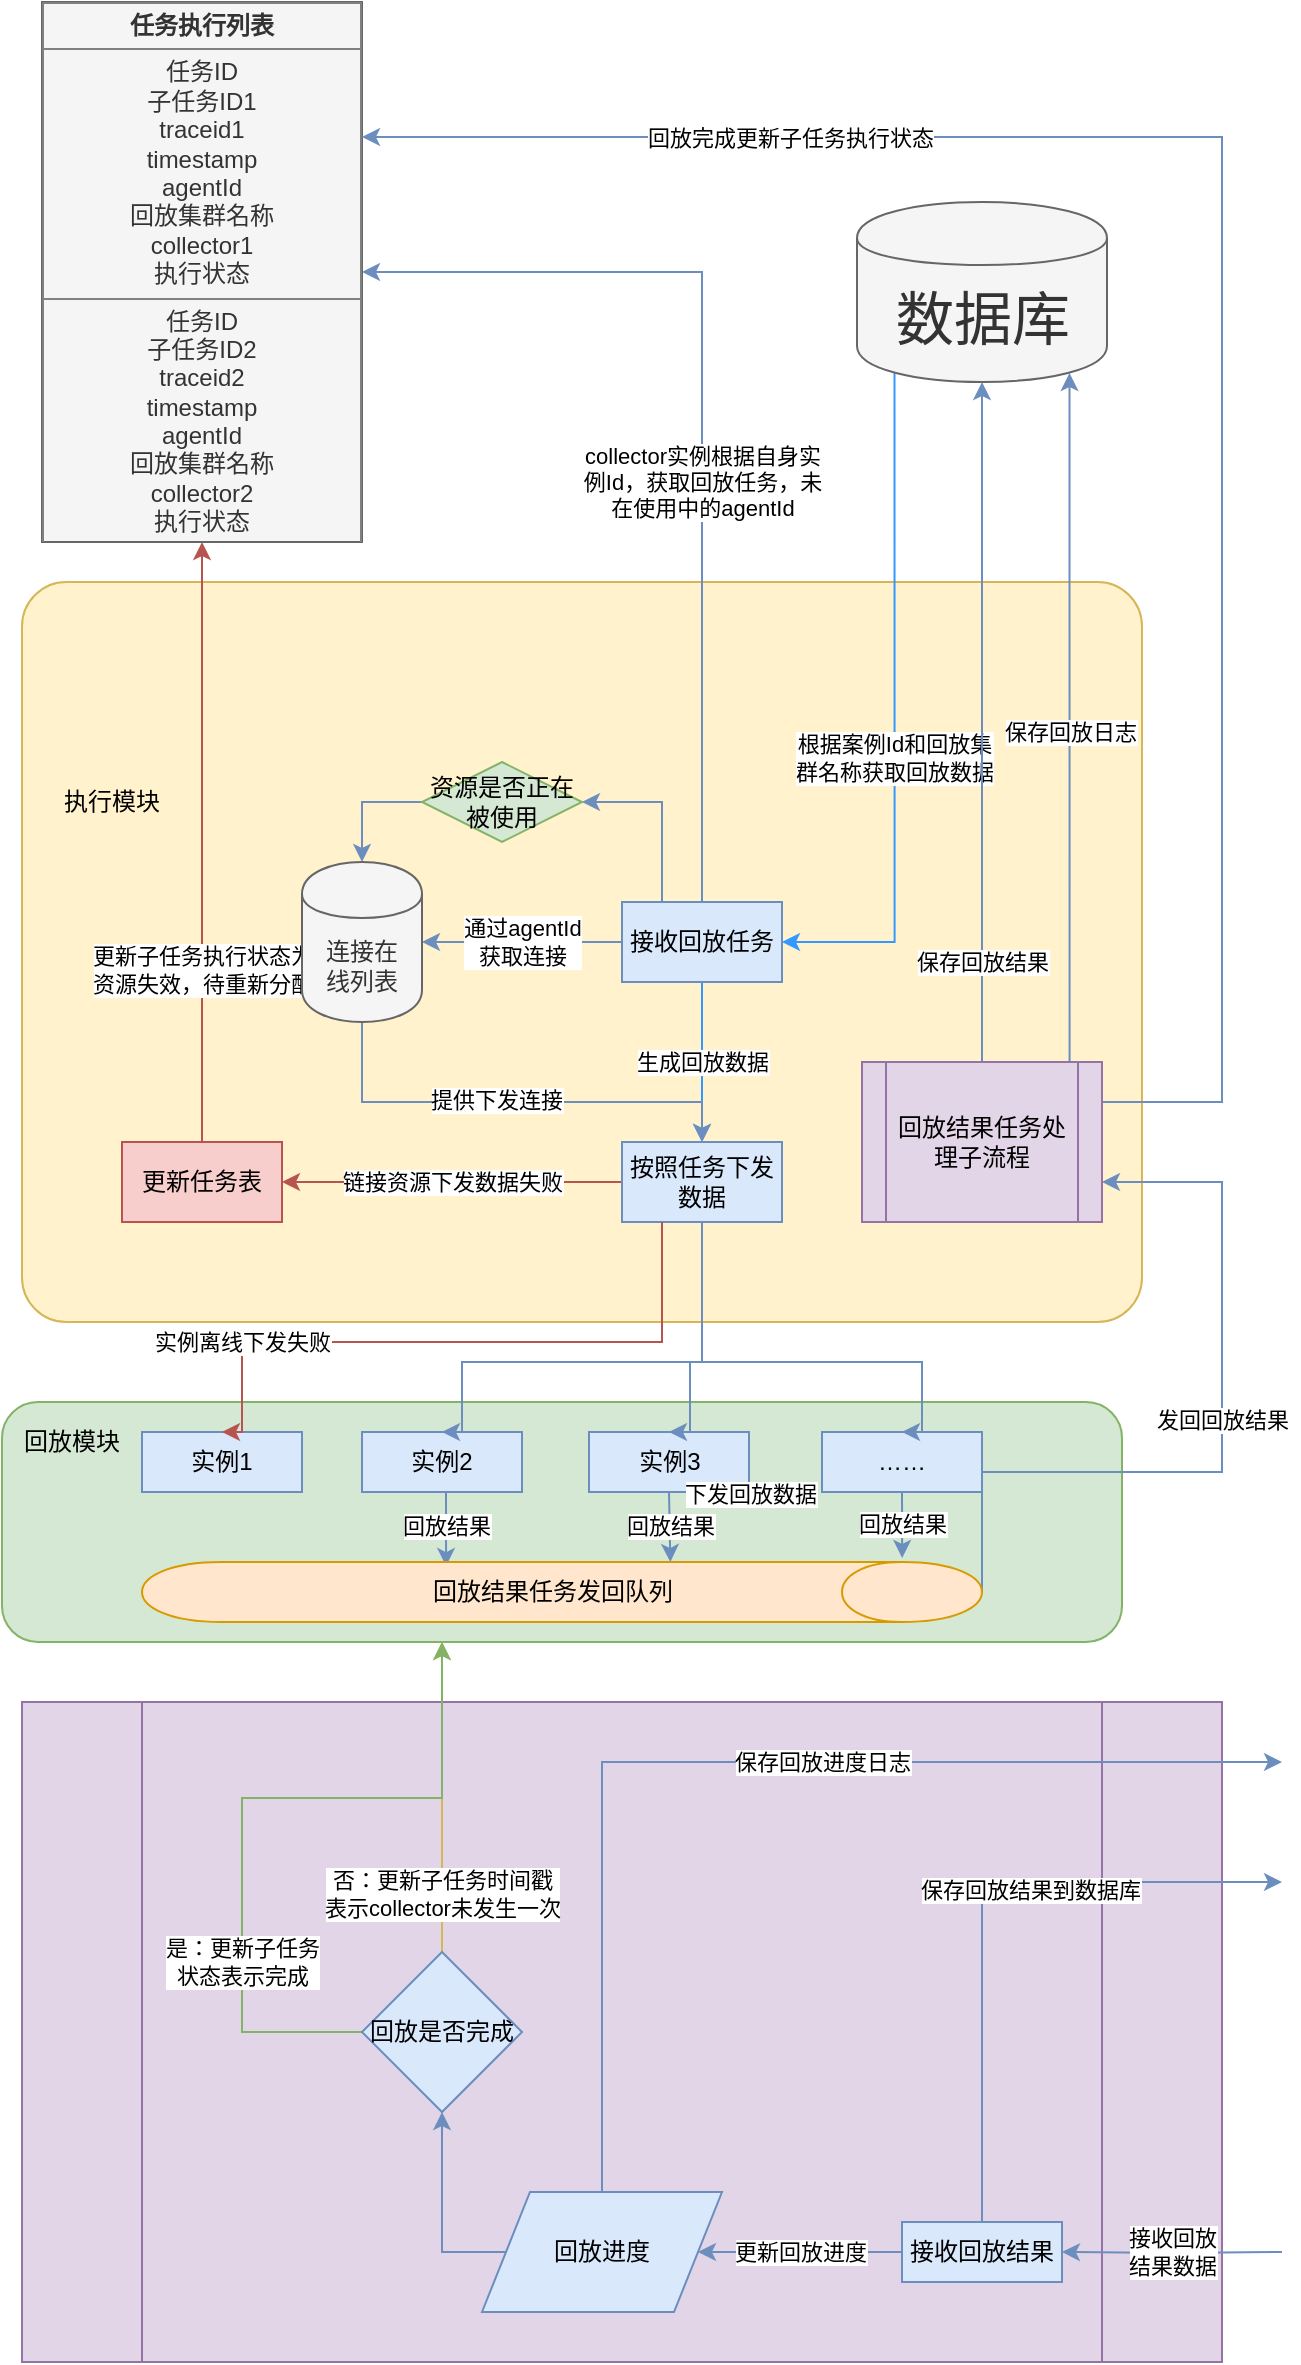 <mxfile version="13.1.1" type="github">
  <diagram id="8C6d7smwfxW90fpyZ9yR" name="第 1 页">
    <mxGraphModel dx="1422" dy="848" grid="1" gridSize="10" guides="1" tooltips="1" connect="1" arrows="1" fold="1" page="1" pageScale="1" pageWidth="827" pageHeight="1169" math="0" shadow="0">
      <root>
        <mxCell id="0" />
        <mxCell id="1" parent="0" />
        <mxCell id="cC0HDWYqVScPVjVDO2Yd-53" value="" style="shape=process;whiteSpace=wrap;html=1;backgroundOutline=1;fillColor=#e1d5e7;strokeColor=#9673a6;" vertex="1" parent="1">
          <mxGeometry x="90" y="860" width="600" height="330" as="geometry" />
        </mxCell>
        <mxCell id="cC0HDWYqVScPVjVDO2Yd-54" value="接收回放&lt;br&gt;结果数据" style="edgeStyle=orthogonalEdgeStyle;rounded=0;orthogonalLoop=1;jettySize=auto;html=1;entryX=1;entryY=0.5;entryDx=0;entryDy=0;fillColor=#dae8fc;strokeColor=#6c8ebf;" edge="1" parent="1" target="cC0HDWYqVScPVjVDO2Yd-97">
          <mxGeometry relative="1" as="geometry">
            <mxPoint x="720" y="1135" as="sourcePoint" />
          </mxGeometry>
        </mxCell>
        <mxCell id="cC0HDWYqVScPVjVDO2Yd-55" value="" style="rounded=1;whiteSpace=wrap;html=1;fillColor=#fff2cc;strokeColor=#d6b656;arcSize=6;" vertex="1" parent="1">
          <mxGeometry x="90" y="300" width="560" height="370" as="geometry" />
        </mxCell>
        <mxCell id="cC0HDWYqVScPVjVDO2Yd-56" value="" style="rounded=1;whiteSpace=wrap;html=1;fillColor=#d5e8d4;strokeColor=#82b366;" vertex="1" parent="1">
          <mxGeometry x="80" y="710" width="560" height="120" as="geometry" />
        </mxCell>
        <mxCell id="cC0HDWYqVScPVjVDO2Yd-57" value="生成回放数据" style="edgeStyle=orthogonalEdgeStyle;rounded=0;orthogonalLoop=1;jettySize=auto;html=1;exitX=0.5;exitY=1;exitDx=0;exitDy=0;entryX=0.5;entryY=0;entryDx=0;entryDy=0;strokeColor=#3399FF;fontSize=11;fontColor=#000000;" edge="1" parent="1" source="cC0HDWYqVScPVjVDO2Yd-60" target="cC0HDWYqVScPVjVDO2Yd-62">
          <mxGeometry relative="1" as="geometry">
            <Array as="points">
              <mxPoint x="430" y="540" />
              <mxPoint x="430" y="540" />
            </Array>
          </mxGeometry>
        </mxCell>
        <mxCell id="cC0HDWYqVScPVjVDO2Yd-58" value="collector实例根据自身实&lt;br&gt;例Id，获取回放任务，未&lt;br&gt;在使用中的agentId" style="edgeStyle=orthogonalEdgeStyle;rounded=0;orthogonalLoop=1;jettySize=auto;html=1;exitX=0.5;exitY=0;exitDx=0;exitDy=0;entryX=1;entryY=0.5;entryDx=0;entryDy=0;fillColor=#dae8fc;strokeColor=#6c8ebf;" edge="1" parent="1" source="cC0HDWYqVScPVjVDO2Yd-60" target="cC0HDWYqVScPVjVDO2Yd-65">
          <mxGeometry x="-0.134" relative="1" as="geometry">
            <mxPoint as="offset" />
          </mxGeometry>
        </mxCell>
        <mxCell id="cC0HDWYqVScPVjVDO2Yd-59" value="通过agentId&lt;br&gt;获取连接" style="edgeStyle=orthogonalEdgeStyle;rounded=0;orthogonalLoop=1;jettySize=auto;html=1;exitX=0;exitY=0.5;exitDx=0;exitDy=0;entryX=1;entryY=0.5;entryDx=0;entryDy=0;fillColor=#dae8fc;strokeColor=#6c8ebf;" edge="1" parent="1" source="cC0HDWYqVScPVjVDO2Yd-60" target="cC0HDWYqVScPVjVDO2Yd-93">
          <mxGeometry relative="1" as="geometry" />
        </mxCell>
        <mxCell id="cC0HDWYqVScPVjVDO2Yd-105" style="edgeStyle=orthogonalEdgeStyle;rounded=0;orthogonalLoop=1;jettySize=auto;html=1;exitX=0.25;exitY=0;exitDx=0;exitDy=0;entryX=0.5;entryY=0;entryDx=0;entryDy=0;fillColor=#dae8fc;strokeColor=#6c8ebf;" edge="1" parent="1" source="cC0HDWYqVScPVjVDO2Yd-106" target="cC0HDWYqVScPVjVDO2Yd-93">
          <mxGeometry relative="1" as="geometry">
            <Array as="points">
              <mxPoint x="260" y="410" />
            </Array>
          </mxGeometry>
        </mxCell>
        <mxCell id="cC0HDWYqVScPVjVDO2Yd-60" value="接收回放任务" style="rounded=0;whiteSpace=wrap;html=1;fillColor=#dae8fc;strokeColor=#6c8ebf;" vertex="1" parent="1">
          <mxGeometry x="390" y="460" width="80" height="40" as="geometry" />
        </mxCell>
        <mxCell id="cC0HDWYqVScPVjVDO2Yd-61" value="链接资源下发数据失败" style="edgeStyle=orthogonalEdgeStyle;rounded=0;orthogonalLoop=1;jettySize=auto;html=1;exitX=0;exitY=0.5;exitDx=0;exitDy=0;entryX=1;entryY=0.5;entryDx=0;entryDy=0;fillColor=#f8cecc;strokeColor=#b85450;" edge="1" parent="1" source="cC0HDWYqVScPVjVDO2Yd-62" target="cC0HDWYqVScPVjVDO2Yd-90">
          <mxGeometry relative="1" as="geometry" />
        </mxCell>
        <mxCell id="cC0HDWYqVScPVjVDO2Yd-62" value="按照任务下发数据" style="rounded=0;whiteSpace=wrap;html=1;fillColor=#dae8fc;strokeColor=#6c8ebf;" vertex="1" parent="1">
          <mxGeometry x="390" y="580" width="80" height="40" as="geometry" />
        </mxCell>
        <mxCell id="cC0HDWYqVScPVjVDO2Yd-63" value="根据案例Id和回放集&lt;br&gt;群名称获取回放数据" style="edgeStyle=orthogonalEdgeStyle;rounded=0;orthogonalLoop=1;jettySize=auto;html=1;exitX=0.15;exitY=0.95;exitDx=0;exitDy=0;entryX=1;entryY=0.5;entryDx=0;entryDy=0;strokeColor=#3399FF;fontSize=11;fontColor=#000000;exitPerimeter=0;" edge="1" parent="1" source="cC0HDWYqVScPVjVDO2Yd-64" target="cC0HDWYqVScPVjVDO2Yd-60">
          <mxGeometry x="0.129" relative="1" as="geometry">
            <Array as="points">
              <mxPoint x="526" y="480" />
            </Array>
            <mxPoint as="offset" />
          </mxGeometry>
        </mxCell>
        <mxCell id="cC0HDWYqVScPVjVDO2Yd-64" value="数据库" style="shape=cylinder;whiteSpace=wrap;html=1;boundedLbl=1;backgroundOutline=1;fontSize=29;fontColor=#333333;fillColor=#f5f5f5;strokeColor=#666666;" vertex="1" parent="1">
          <mxGeometry x="507.5" y="110" width="125" height="90" as="geometry" />
        </mxCell>
        <mxCell id="cC0HDWYqVScPVjVDO2Yd-65" value="&lt;table border=&quot;1&quot; width=&quot;100%&quot; cellpadding=&quot;4&quot; style=&quot;width: 100% ; height: 100% ; border-collapse: collapse&quot;&gt;&lt;tbody&gt;&lt;tr&gt;&lt;th align=&quot;center&quot;&gt;任务执行列表&lt;/th&gt;&lt;/tr&gt;&lt;tr&gt;&lt;td align=&quot;center&quot;&gt;任务ID&lt;br&gt;子任务ID1&lt;br&gt;traceid1&lt;br&gt;timestamp&lt;br&gt;agentId&lt;br&gt;回放集群名称&lt;br&gt;collector1&lt;br&gt;执行状态&lt;/td&gt;&lt;/tr&gt;&lt;tr&gt;&lt;td align=&quot;center&quot;&gt;任务ID&lt;br&gt;子任务ID2&lt;br&gt;traceid2&lt;br&gt;timestamp&lt;br&gt;agentId&lt;br&gt;回放集群名称&lt;br&gt;collector2&lt;br&gt;执行状态&lt;br&gt;&lt;/td&gt;&lt;/tr&gt;&lt;/tbody&gt;&lt;/table&gt;" style="text;html=1;strokeColor=#666666;fillColor=#f5f5f5;overflow=fill;fontColor=#333333;" vertex="1" parent="1">
          <mxGeometry x="100" y="10" width="160" height="270" as="geometry" />
        </mxCell>
        <mxCell id="cC0HDWYqVScPVjVDO2Yd-66" value="执行模块" style="text;html=1;strokeColor=none;fillColor=none;align=center;verticalAlign=middle;whiteSpace=wrap;rounded=0;" vertex="1" parent="1">
          <mxGeometry x="100" y="400" width="70" height="20" as="geometry" />
        </mxCell>
        <mxCell id="cC0HDWYqVScPVjVDO2Yd-67" value="回放模块" style="text;html=1;strokeColor=none;fillColor=none;align=center;verticalAlign=middle;whiteSpace=wrap;rounded=0;" vertex="1" parent="1">
          <mxGeometry x="90" y="720" width="50" height="20" as="geometry" />
        </mxCell>
        <mxCell id="cC0HDWYqVScPVjVDO2Yd-68" value="实例1" style="rounded=0;whiteSpace=wrap;html=1;fillColor=#dae8fc;strokeColor=#6c8ebf;" vertex="1" parent="1">
          <mxGeometry x="150" y="725" width="80" height="30" as="geometry" />
        </mxCell>
        <mxCell id="cC0HDWYqVScPVjVDO2Yd-69" value="回放结果" style="edgeStyle=orthogonalEdgeStyle;rounded=0;orthogonalLoop=1;jettySize=auto;html=1;exitX=0.5;exitY=1;exitDx=0;exitDy=0;entryX=0.067;entryY=0.638;entryDx=0;entryDy=0;entryPerimeter=0;fillColor=#dae8fc;strokeColor=#6c8ebf;" edge="1" parent="1" source="cC0HDWYqVScPVjVDO2Yd-70" target="cC0HDWYqVScPVjVDO2Yd-83">
          <mxGeometry relative="1" as="geometry" />
        </mxCell>
        <mxCell id="cC0HDWYqVScPVjVDO2Yd-70" value="实例2" style="rounded=0;whiteSpace=wrap;html=1;fillColor=#dae8fc;strokeColor=#6c8ebf;" vertex="1" parent="1">
          <mxGeometry x="260" y="725" width="80" height="30" as="geometry" />
        </mxCell>
        <mxCell id="cC0HDWYqVScPVjVDO2Yd-71" value="回放结果" style="edgeStyle=orthogonalEdgeStyle;rounded=0;orthogonalLoop=1;jettySize=auto;html=1;exitX=0.5;exitY=1;exitDx=0;exitDy=0;entryX=0;entryY=0.371;entryDx=0;entryDy=0;entryPerimeter=0;fillColor=#dae8fc;strokeColor=#6c8ebf;" edge="1" parent="1" source="cC0HDWYqVScPVjVDO2Yd-72" target="cC0HDWYqVScPVjVDO2Yd-83">
          <mxGeometry relative="1" as="geometry" />
        </mxCell>
        <mxCell id="cC0HDWYqVScPVjVDO2Yd-72" value="实例3" style="rounded=0;whiteSpace=wrap;html=1;fillColor=#dae8fc;strokeColor=#6c8ebf;" vertex="1" parent="1">
          <mxGeometry x="373.5" y="725" width="80" height="30" as="geometry" />
        </mxCell>
        <mxCell id="cC0HDWYqVScPVjVDO2Yd-73" value="回放结果" style="edgeStyle=orthogonalEdgeStyle;rounded=0;orthogonalLoop=1;jettySize=auto;html=1;exitX=0.5;exitY=1;exitDx=0;exitDy=0;entryX=-0.067;entryY=0.095;entryDx=0;entryDy=0;entryPerimeter=0;fillColor=#dae8fc;strokeColor=#6c8ebf;" edge="1" parent="1" source="cC0HDWYqVScPVjVDO2Yd-74" target="cC0HDWYqVScPVjVDO2Yd-83">
          <mxGeometry relative="1" as="geometry" />
        </mxCell>
        <mxCell id="cC0HDWYqVScPVjVDO2Yd-74" value="……" style="rounded=0;whiteSpace=wrap;html=1;fillColor=#dae8fc;strokeColor=#6c8ebf;" vertex="1" parent="1">
          <mxGeometry x="490" y="725" width="80" height="30" as="geometry" />
        </mxCell>
        <mxCell id="cC0HDWYqVScPVjVDO2Yd-75" style="edgeStyle=orthogonalEdgeStyle;rounded=0;orthogonalLoop=1;jettySize=auto;html=1;exitX=0.5;exitY=1;exitDx=0;exitDy=0;entryX=0.5;entryY=0;entryDx=0;entryDy=0;fillColor=#dae8fc;strokeColor=#6c8ebf;" edge="1" parent="1" source="cC0HDWYqVScPVjVDO2Yd-62" target="cC0HDWYqVScPVjVDO2Yd-72">
          <mxGeometry relative="1" as="geometry">
            <Array as="points">
              <mxPoint x="430" y="690" />
              <mxPoint x="424" y="690" />
              <mxPoint x="424" y="725" />
            </Array>
          </mxGeometry>
        </mxCell>
        <mxCell id="cC0HDWYqVScPVjVDO2Yd-76" style="edgeStyle=orthogonalEdgeStyle;rounded=0;orthogonalLoop=1;jettySize=auto;html=1;exitX=0.5;exitY=1;exitDx=0;exitDy=0;entryX=0.5;entryY=0;entryDx=0;entryDy=0;fillColor=#dae8fc;strokeColor=#6c8ebf;" edge="1" parent="1" source="cC0HDWYqVScPVjVDO2Yd-62" target="cC0HDWYqVScPVjVDO2Yd-74">
          <mxGeometry relative="1" as="geometry">
            <Array as="points">
              <mxPoint x="430" y="690" />
              <mxPoint x="540" y="690" />
              <mxPoint x="540" y="725" />
            </Array>
          </mxGeometry>
        </mxCell>
        <mxCell id="cC0HDWYqVScPVjVDO2Yd-77" style="edgeStyle=orthogonalEdgeStyle;rounded=0;orthogonalLoop=1;jettySize=auto;html=1;exitX=0.5;exitY=1;exitDx=0;exitDy=0;entryX=0.5;entryY=0;entryDx=0;entryDy=0;fillColor=#dae8fc;strokeColor=#6c8ebf;" edge="1" parent="1" source="cC0HDWYqVScPVjVDO2Yd-62" target="cC0HDWYqVScPVjVDO2Yd-70">
          <mxGeometry relative="1" as="geometry">
            <Array as="points">
              <mxPoint x="430" y="690" />
              <mxPoint x="310" y="690" />
              <mxPoint x="310" y="725" />
            </Array>
          </mxGeometry>
        </mxCell>
        <mxCell id="cC0HDWYqVScPVjVDO2Yd-78" value="下发回放数据" style="edgeLabel;html=1;align=center;verticalAlign=middle;resizable=0;points=[];" vertex="1" connectable="0" parent="cC0HDWYqVScPVjVDO2Yd-77">
          <mxGeometry x="-0.467" y="-1" relative="1" as="geometry">
            <mxPoint x="24.5" y="73" as="offset" />
          </mxGeometry>
        </mxCell>
        <mxCell id="cC0HDWYqVScPVjVDO2Yd-79" style="edgeStyle=orthogonalEdgeStyle;rounded=0;orthogonalLoop=1;jettySize=auto;html=1;exitX=0.25;exitY=1;exitDx=0;exitDy=0;entryX=0.5;entryY=0;entryDx=0;entryDy=0;fillColor=#f8cecc;strokeColor=#b85450;" edge="1" parent="1" source="cC0HDWYqVScPVjVDO2Yd-62" target="cC0HDWYqVScPVjVDO2Yd-68">
          <mxGeometry relative="1" as="geometry">
            <Array as="points">
              <mxPoint x="410" y="680" />
              <mxPoint x="200" y="680" />
              <mxPoint x="200" y="725" />
            </Array>
          </mxGeometry>
        </mxCell>
        <mxCell id="cC0HDWYqVScPVjVDO2Yd-80" value="实例离线下发失败" style="edgeLabel;html=1;align=center;verticalAlign=middle;resizable=0;points=[];" vertex="1" connectable="0" parent="cC0HDWYqVScPVjVDO2Yd-79">
          <mxGeometry x="-0.041" relative="1" as="geometry">
            <mxPoint x="-114" as="offset" />
          </mxGeometry>
        </mxCell>
        <mxCell id="cC0HDWYqVScPVjVDO2Yd-81" style="edgeStyle=orthogonalEdgeStyle;rounded=0;orthogonalLoop=1;jettySize=auto;html=1;exitX=0.5;exitY=0;exitDx=0;exitDy=0;entryX=1;entryY=0.75;entryDx=0;entryDy=0;fillColor=#dae8fc;strokeColor=#6c8ebf;" edge="1" parent="1" source="cC0HDWYqVScPVjVDO2Yd-83" target="cC0HDWYqVScPVjVDO2Yd-87">
          <mxGeometry relative="1" as="geometry">
            <Array as="points">
              <mxPoint x="570" y="745" />
              <mxPoint x="690" y="745" />
              <mxPoint x="690" y="600" />
            </Array>
          </mxGeometry>
        </mxCell>
        <mxCell id="cC0HDWYqVScPVjVDO2Yd-82" value="发回回放结果" style="edgeLabel;html=1;align=center;verticalAlign=middle;resizable=0;points=[];" vertex="1" connectable="0" parent="cC0HDWYqVScPVjVDO2Yd-81">
          <mxGeometry x="0.073" relative="1" as="geometry">
            <mxPoint as="offset" />
          </mxGeometry>
        </mxCell>
        <mxCell id="cC0HDWYqVScPVjVDO2Yd-83" value="回放结果任务发回队列" style="shape=cylinder;whiteSpace=wrap;html=1;boundedLbl=1;backgroundOutline=1;direction=south;fillColor=#ffe6cc;strokeColor=#d79b00;" vertex="1" parent="1">
          <mxGeometry x="150" y="790" width="420" height="30" as="geometry" />
        </mxCell>
        <mxCell id="cC0HDWYqVScPVjVDO2Yd-84" value="保存回放结果" style="edgeStyle=orthogonalEdgeStyle;rounded=0;orthogonalLoop=1;jettySize=auto;html=1;exitX=0.5;exitY=0;exitDx=0;exitDy=0;entryX=0.5;entryY=1;entryDx=0;entryDy=0;fillColor=#dae8fc;strokeColor=#6c8ebf;" edge="1" parent="1" source="cC0HDWYqVScPVjVDO2Yd-87" target="cC0HDWYqVScPVjVDO2Yd-64">
          <mxGeometry x="-0.707" relative="1" as="geometry">
            <mxPoint as="offset" />
          </mxGeometry>
        </mxCell>
        <mxCell id="cC0HDWYqVScPVjVDO2Yd-85" value="回放完成更新子任务执行状态" style="edgeStyle=orthogonalEdgeStyle;rounded=0;orthogonalLoop=1;jettySize=auto;html=1;exitX=1;exitY=0.25;exitDx=0;exitDy=0;fillColor=#dae8fc;strokeColor=#6c8ebf;entryX=1;entryY=0.25;entryDx=0;entryDy=0;" edge="1" parent="1" source="cC0HDWYqVScPVjVDO2Yd-87" target="cC0HDWYqVScPVjVDO2Yd-65">
          <mxGeometry x="0.56" relative="1" as="geometry">
            <Array as="points">
              <mxPoint x="690" y="560" />
              <mxPoint x="690" y="78" />
            </Array>
            <mxPoint as="offset" />
            <mxPoint x="510" y="90" as="targetPoint" />
          </mxGeometry>
        </mxCell>
        <mxCell id="cC0HDWYqVScPVjVDO2Yd-86" value="保存回放日志" style="edgeStyle=orthogonalEdgeStyle;rounded=0;orthogonalLoop=1;jettySize=auto;html=1;exitX=0.75;exitY=0;exitDx=0;exitDy=0;fillColor=#dae8fc;strokeColor=#6c8ebf;entryX=0.85;entryY=0.95;entryDx=0;entryDy=0;entryPerimeter=0;" edge="1" parent="1" source="cC0HDWYqVScPVjVDO2Yd-87" target="cC0HDWYqVScPVjVDO2Yd-64">
          <mxGeometry relative="1" as="geometry">
            <mxPoint x="670" y="280" as="targetPoint" />
            <Array as="points">
              <mxPoint x="614" y="540" />
            </Array>
          </mxGeometry>
        </mxCell>
        <mxCell id="cC0HDWYqVScPVjVDO2Yd-87" value="回放结果任务处理子流程" style="shape=process;whiteSpace=wrap;html=1;backgroundOutline=1;fillColor=#e1d5e7;strokeColor=#9673a6;" vertex="1" parent="1">
          <mxGeometry x="510" y="540" width="120" height="80" as="geometry" />
        </mxCell>
        <mxCell id="cC0HDWYqVScPVjVDO2Yd-88" style="edgeStyle=orthogonalEdgeStyle;rounded=0;orthogonalLoop=1;jettySize=auto;html=1;exitX=0.5;exitY=0;exitDx=0;exitDy=0;entryX=0.5;entryY=1;entryDx=0;entryDy=0;fillColor=#f8cecc;strokeColor=#b85450;" edge="1" parent="1" source="cC0HDWYqVScPVjVDO2Yd-90" target="cC0HDWYqVScPVjVDO2Yd-65">
          <mxGeometry relative="1" as="geometry" />
        </mxCell>
        <mxCell id="cC0HDWYqVScPVjVDO2Yd-89" value="更新子任务执行状态为&lt;br&gt;资源失效，待重新分配" style="edgeLabel;html=1;align=center;verticalAlign=middle;resizable=0;points=[];" vertex="1" connectable="0" parent="cC0HDWYqVScPVjVDO2Yd-88">
          <mxGeometry x="0.014" y="1" relative="1" as="geometry">
            <mxPoint x="1" y="66" as="offset" />
          </mxGeometry>
        </mxCell>
        <mxCell id="cC0HDWYqVScPVjVDO2Yd-90" value="更新任务表" style="rounded=0;whiteSpace=wrap;html=1;fillColor=#f8cecc;strokeColor=#b85450;" vertex="1" parent="1">
          <mxGeometry x="140" y="580" width="80" height="40" as="geometry" />
        </mxCell>
        <mxCell id="cC0HDWYqVScPVjVDO2Yd-91" style="edgeStyle=orthogonalEdgeStyle;rounded=0;orthogonalLoop=1;jettySize=auto;html=1;exitX=0.5;exitY=1;exitDx=0;exitDy=0;entryX=0.5;entryY=0;entryDx=0;entryDy=0;fillColor=#dae8fc;strokeColor=#6c8ebf;" edge="1" parent="1" source="cC0HDWYqVScPVjVDO2Yd-93" target="cC0HDWYqVScPVjVDO2Yd-62">
          <mxGeometry relative="1" as="geometry">
            <Array as="points">
              <mxPoint x="260" y="560" />
              <mxPoint x="430" y="560" />
            </Array>
          </mxGeometry>
        </mxCell>
        <mxCell id="cC0HDWYqVScPVjVDO2Yd-92" value="提供下发连接" style="edgeLabel;html=1;align=center;verticalAlign=middle;resizable=0;points=[];" vertex="1" connectable="0" parent="cC0HDWYqVScPVjVDO2Yd-91">
          <mxGeometry x="-0.07" y="1" relative="1" as="geometry">
            <mxPoint as="offset" />
          </mxGeometry>
        </mxCell>
        <mxCell id="cC0HDWYqVScPVjVDO2Yd-93" value="连接在&lt;br&gt;线列表" style="shape=cylinder;whiteSpace=wrap;html=1;boundedLbl=1;backgroundOutline=1;fillColor=#f5f5f5;strokeColor=#666666;fontColor=#333333;" vertex="1" parent="1">
          <mxGeometry x="230" y="440" width="60" height="80" as="geometry" />
        </mxCell>
        <mxCell id="cC0HDWYqVScPVjVDO2Yd-94" style="edgeStyle=orthogonalEdgeStyle;rounded=0;orthogonalLoop=1;jettySize=auto;html=1;exitX=0.5;exitY=0;exitDx=0;exitDy=0;fillColor=#dae8fc;strokeColor=#6c8ebf;" edge="1" parent="1" source="cC0HDWYqVScPVjVDO2Yd-97">
          <mxGeometry relative="1" as="geometry">
            <mxPoint x="720" y="950" as="targetPoint" />
            <Array as="points">
              <mxPoint x="570" y="950" />
            </Array>
          </mxGeometry>
        </mxCell>
        <mxCell id="cC0HDWYqVScPVjVDO2Yd-95" value="保存回放结果到数据库" style="edgeLabel;html=1;align=center;verticalAlign=middle;resizable=0;points=[];" vertex="1" connectable="0" parent="cC0HDWYqVScPVjVDO2Yd-94">
          <mxGeometry x="0.037" y="-24" relative="1" as="geometry">
            <mxPoint as="offset" />
          </mxGeometry>
        </mxCell>
        <mxCell id="cC0HDWYqVScPVjVDO2Yd-96" value="更新回放进度" style="edgeStyle=orthogonalEdgeStyle;rounded=0;orthogonalLoop=1;jettySize=auto;html=1;exitX=0;exitY=0.5;exitDx=0;exitDy=0;fillColor=#dae8fc;strokeColor=#6c8ebf;" edge="1" parent="1" source="cC0HDWYqVScPVjVDO2Yd-97" target="cC0HDWYqVScPVjVDO2Yd-101">
          <mxGeometry relative="1" as="geometry" />
        </mxCell>
        <mxCell id="cC0HDWYqVScPVjVDO2Yd-97" value="接收回放结果" style="rounded=0;whiteSpace=wrap;html=1;fillColor=#dae8fc;strokeColor=#6c8ebf;" vertex="1" parent="1">
          <mxGeometry x="530" y="1120" width="80" height="30" as="geometry" />
        </mxCell>
        <mxCell id="cC0HDWYqVScPVjVDO2Yd-98" style="edgeStyle=orthogonalEdgeStyle;rounded=0;orthogonalLoop=1;jettySize=auto;html=1;exitX=0.5;exitY=0;exitDx=0;exitDy=0;fillColor=#dae8fc;strokeColor=#6c8ebf;" edge="1" parent="1" source="cC0HDWYqVScPVjVDO2Yd-101">
          <mxGeometry relative="1" as="geometry">
            <mxPoint x="720" y="890" as="targetPoint" />
            <Array as="points">
              <mxPoint x="380" y="890" />
            </Array>
          </mxGeometry>
        </mxCell>
        <mxCell id="cC0HDWYqVScPVjVDO2Yd-99" value="保存回放进度日志" style="edgeLabel;html=1;align=center;verticalAlign=middle;resizable=0;points=[];" vertex="1" connectable="0" parent="cC0HDWYqVScPVjVDO2Yd-98">
          <mxGeometry x="-0.142" y="-2" relative="1" as="geometry">
            <mxPoint x="87" y="-2" as="offset" />
          </mxGeometry>
        </mxCell>
        <mxCell id="cC0HDWYqVScPVjVDO2Yd-100" style="edgeStyle=orthogonalEdgeStyle;rounded=0;orthogonalLoop=1;jettySize=auto;html=1;exitX=0;exitY=0.5;exitDx=0;exitDy=0;entryX=0.5;entryY=1;entryDx=0;entryDy=0;fillColor=#dae8fc;strokeColor=#6c8ebf;" edge="1" parent="1" source="cC0HDWYqVScPVjVDO2Yd-101" target="cC0HDWYqVScPVjVDO2Yd-104">
          <mxGeometry relative="1" as="geometry">
            <Array as="points">
              <mxPoint x="300" y="1135" />
            </Array>
          </mxGeometry>
        </mxCell>
        <mxCell id="cC0HDWYqVScPVjVDO2Yd-101" value="回放进度" style="shape=parallelogram;perimeter=parallelogramPerimeter;whiteSpace=wrap;html=1;fillColor=#dae8fc;strokeColor=#6c8ebf;" vertex="1" parent="1">
          <mxGeometry x="320" y="1105" width="120" height="60" as="geometry" />
        </mxCell>
        <mxCell id="cC0HDWYqVScPVjVDO2Yd-102" value="否：更新子任务时间戳&lt;br&gt;表示collector未发生一次" style="edgeStyle=orthogonalEdgeStyle;rounded=0;orthogonalLoop=1;jettySize=auto;html=1;exitX=0.5;exitY=0;exitDx=0;exitDy=0;fillColor=#fff2cc;strokeColor=#d6b656;" edge="1" parent="1" source="cC0HDWYqVScPVjVDO2Yd-104">
          <mxGeometry x="-0.617" relative="1" as="geometry">
            <mxPoint x="300" y="830" as="targetPoint" />
            <Array as="points">
              <mxPoint x="300" y="910" />
              <mxPoint x="300" y="910" />
            </Array>
            <mxPoint as="offset" />
          </mxGeometry>
        </mxCell>
        <mxCell id="cC0HDWYqVScPVjVDO2Yd-103" value="是：更新子任务&lt;br&gt;状态表示完成" style="edgeStyle=orthogonalEdgeStyle;rounded=0;orthogonalLoop=1;jettySize=auto;html=1;exitX=0;exitY=0.5;exitDx=0;exitDy=0;fillColor=#d5e8d4;strokeColor=#82b366;" edge="1" parent="1" source="cC0HDWYqVScPVjVDO2Yd-104">
          <mxGeometry x="-0.662" y="-35" relative="1" as="geometry">
            <mxPoint x="300" y="830" as="targetPoint" />
            <Array as="points">
              <mxPoint x="200" y="1025" />
              <mxPoint x="200" y="908" />
              <mxPoint x="300" y="908" />
            </Array>
            <mxPoint x="-35" y="-35" as="offset" />
          </mxGeometry>
        </mxCell>
        <mxCell id="cC0HDWYqVScPVjVDO2Yd-104" value="回放是否完成" style="rhombus;whiteSpace=wrap;html=1;fillColor=#dae8fc;strokeColor=#6c8ebf;" vertex="1" parent="1">
          <mxGeometry x="260" y="985" width="80" height="80" as="geometry" />
        </mxCell>
        <mxCell id="cC0HDWYqVScPVjVDO2Yd-106" value="资源是否正在被使用" style="rhombus;whiteSpace=wrap;html=1;fillColor=#d5e8d4;strokeColor=#82b366;" vertex="1" parent="1">
          <mxGeometry x="290" y="390" width="80" height="40" as="geometry" />
        </mxCell>
        <mxCell id="cC0HDWYqVScPVjVDO2Yd-108" style="edgeStyle=orthogonalEdgeStyle;rounded=0;orthogonalLoop=1;jettySize=auto;html=1;exitX=0.25;exitY=0;exitDx=0;exitDy=0;fillColor=#dae8fc;strokeColor=#6c8ebf;entryX=1;entryY=0.5;entryDx=0;entryDy=0;" edge="1" parent="1" source="cC0HDWYqVScPVjVDO2Yd-60" target="cC0HDWYqVScPVjVDO2Yd-106">
          <mxGeometry relative="1" as="geometry">
            <mxPoint x="410" y="460" as="sourcePoint" />
            <mxPoint x="370" y="410" as="targetPoint" />
            <Array as="points">
              <mxPoint x="410" y="410" />
            </Array>
          </mxGeometry>
        </mxCell>
      </root>
    </mxGraphModel>
  </diagram>
</mxfile>
